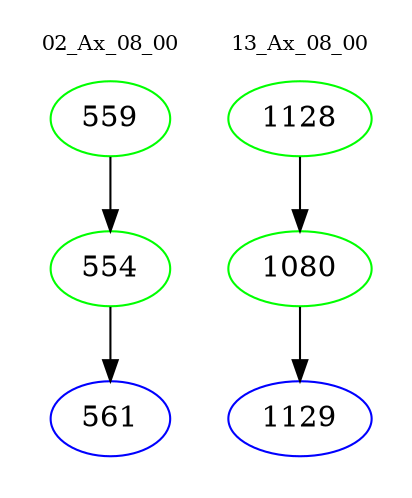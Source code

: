 digraph{
subgraph cluster_0 {
color = white
label = "02_Ax_08_00";
fontsize=10;
T0_559 [label="559", color="green"]
T0_559 -> T0_554 [color="black"]
T0_554 [label="554", color="green"]
T0_554 -> T0_561 [color="black"]
T0_561 [label="561", color="blue"]
}
subgraph cluster_1 {
color = white
label = "13_Ax_08_00";
fontsize=10;
T1_1128 [label="1128", color="green"]
T1_1128 -> T1_1080 [color="black"]
T1_1080 [label="1080", color="green"]
T1_1080 -> T1_1129 [color="black"]
T1_1129 [label="1129", color="blue"]
}
}
